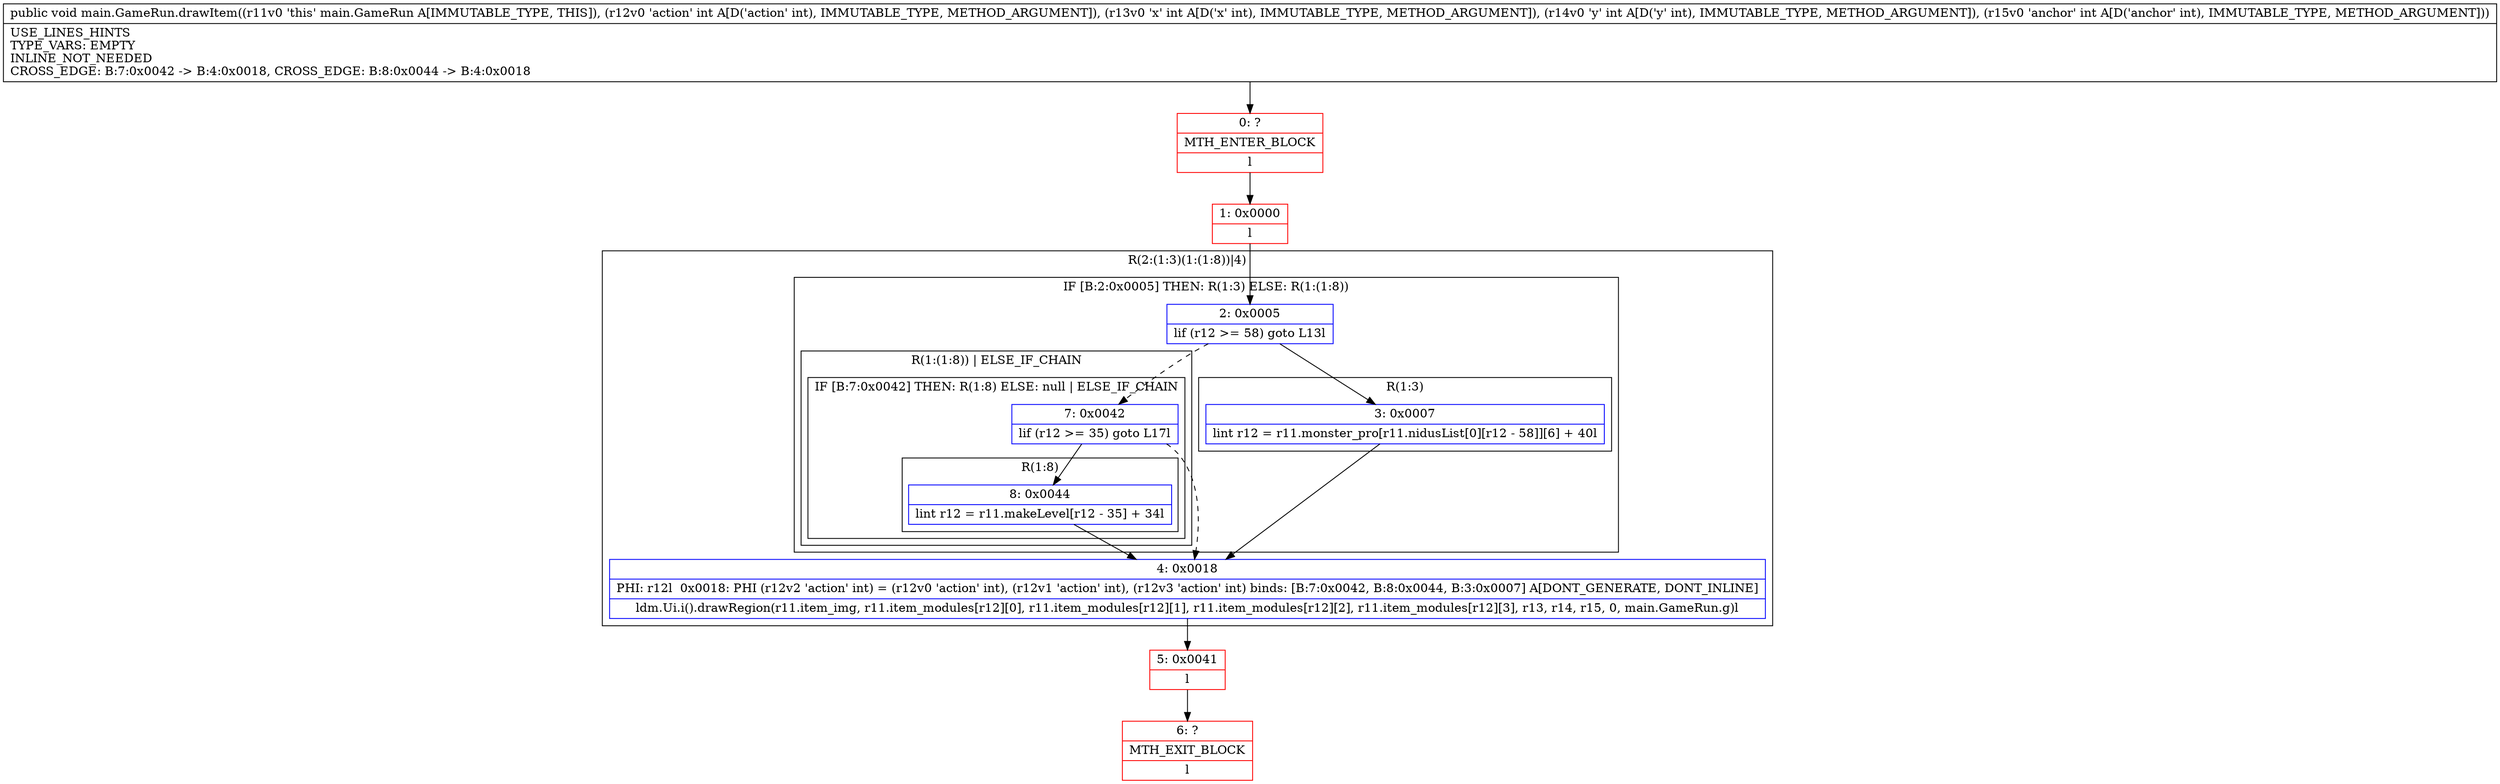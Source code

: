 digraph "CFG formain.GameRun.drawItem(IIII)V" {
subgraph cluster_Region_245778713 {
label = "R(2:(1:3)(1:(1:8))|4)";
node [shape=record,color=blue];
subgraph cluster_IfRegion_2071784406 {
label = "IF [B:2:0x0005] THEN: R(1:3) ELSE: R(1:(1:8))";
node [shape=record,color=blue];
Node_2 [shape=record,label="{2\:\ 0x0005|lif (r12 \>= 58) goto L13l}"];
subgraph cluster_Region_367430797 {
label = "R(1:3)";
node [shape=record,color=blue];
Node_3 [shape=record,label="{3\:\ 0x0007|lint r12 = r11.monster_pro[r11.nidusList[0][r12 \- 58]][6] + 40l}"];
}
subgraph cluster_Region_646860703 {
label = "R(1:(1:8)) | ELSE_IF_CHAIN\l";
node [shape=record,color=blue];
subgraph cluster_IfRegion_442250454 {
label = "IF [B:7:0x0042] THEN: R(1:8) ELSE: null | ELSE_IF_CHAIN\l";
node [shape=record,color=blue];
Node_7 [shape=record,label="{7\:\ 0x0042|lif (r12 \>= 35) goto L17l}"];
subgraph cluster_Region_107109904 {
label = "R(1:8)";
node [shape=record,color=blue];
Node_8 [shape=record,label="{8\:\ 0x0044|lint r12 = r11.makeLevel[r12 \- 35] + 34l}"];
}
}
}
}
Node_4 [shape=record,label="{4\:\ 0x0018|PHI: r12l  0x0018: PHI (r12v2 'action' int) = (r12v0 'action' int), (r12v1 'action' int), (r12v3 'action' int) binds: [B:7:0x0042, B:8:0x0044, B:3:0x0007] A[DONT_GENERATE, DONT_INLINE]\l|ldm.Ui.i().drawRegion(r11.item_img, r11.item_modules[r12][0], r11.item_modules[r12][1], r11.item_modules[r12][2], r11.item_modules[r12][3], r13, r14, r15, 0, main.GameRun.g)l}"];
}
Node_0 [shape=record,color=red,label="{0\:\ ?|MTH_ENTER_BLOCK\l|l}"];
Node_1 [shape=record,color=red,label="{1\:\ 0x0000|l}"];
Node_5 [shape=record,color=red,label="{5\:\ 0x0041|l}"];
Node_6 [shape=record,color=red,label="{6\:\ ?|MTH_EXIT_BLOCK\l|l}"];
MethodNode[shape=record,label="{public void main.GameRun.drawItem((r11v0 'this' main.GameRun A[IMMUTABLE_TYPE, THIS]), (r12v0 'action' int A[D('action' int), IMMUTABLE_TYPE, METHOD_ARGUMENT]), (r13v0 'x' int A[D('x' int), IMMUTABLE_TYPE, METHOD_ARGUMENT]), (r14v0 'y' int A[D('y' int), IMMUTABLE_TYPE, METHOD_ARGUMENT]), (r15v0 'anchor' int A[D('anchor' int), IMMUTABLE_TYPE, METHOD_ARGUMENT]))  | USE_LINES_HINTS\lTYPE_VARS: EMPTY\lINLINE_NOT_NEEDED\lCROSS_EDGE: B:7:0x0042 \-\> B:4:0x0018, CROSS_EDGE: B:8:0x0044 \-\> B:4:0x0018\l}"];
MethodNode -> Node_0;
Node_2 -> Node_3;
Node_2 -> Node_7[style=dashed];
Node_3 -> Node_4;
Node_7 -> Node_4[style=dashed];
Node_7 -> Node_8;
Node_8 -> Node_4;
Node_4 -> Node_5;
Node_0 -> Node_1;
Node_1 -> Node_2;
Node_5 -> Node_6;
}

